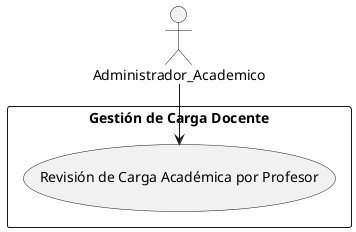 @startuml
actor Administrador_Academico as AA
rectangle "Gestión de Carga Docente" {
    usecase "Revisión de Carga Académica por Profesor" as UC1
    AA --> UC1
}
@enduml
